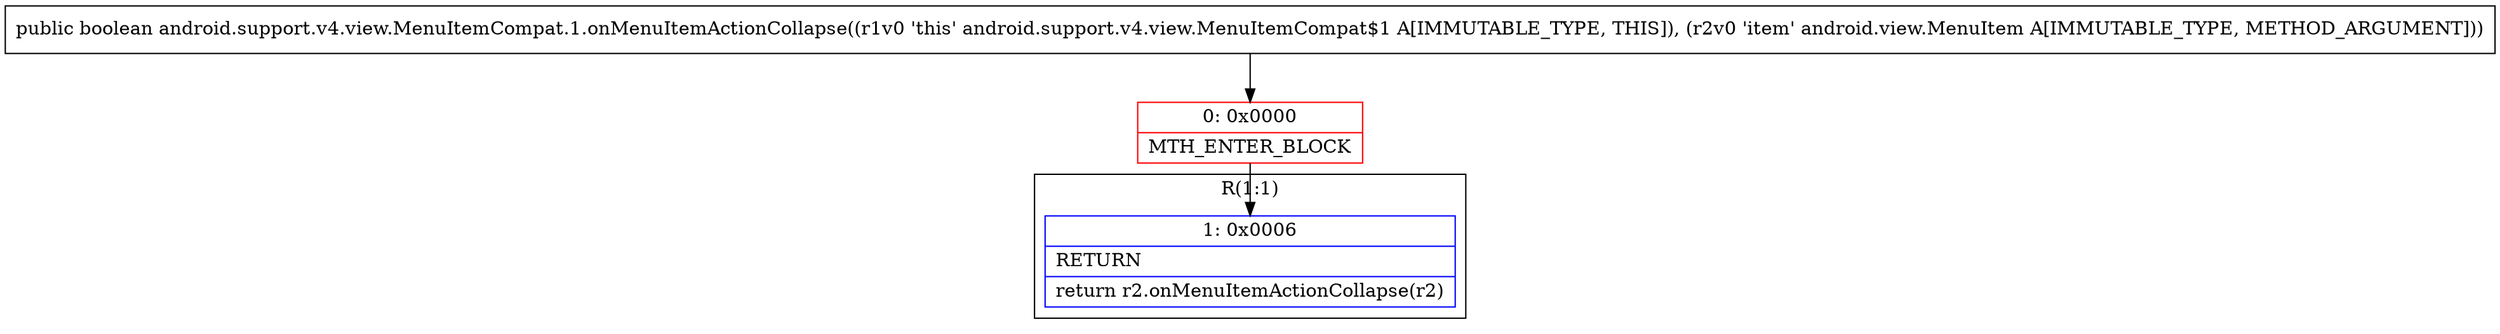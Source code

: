 digraph "CFG forandroid.support.v4.view.MenuItemCompat.1.onMenuItemActionCollapse(Landroid\/view\/MenuItem;)Z" {
subgraph cluster_Region_1778341541 {
label = "R(1:1)";
node [shape=record,color=blue];
Node_1 [shape=record,label="{1\:\ 0x0006|RETURN\l|return r2.onMenuItemActionCollapse(r2)\l}"];
}
Node_0 [shape=record,color=red,label="{0\:\ 0x0000|MTH_ENTER_BLOCK\l}"];
MethodNode[shape=record,label="{public boolean android.support.v4.view.MenuItemCompat.1.onMenuItemActionCollapse((r1v0 'this' android.support.v4.view.MenuItemCompat$1 A[IMMUTABLE_TYPE, THIS]), (r2v0 'item' android.view.MenuItem A[IMMUTABLE_TYPE, METHOD_ARGUMENT])) }"];
MethodNode -> Node_0;
Node_0 -> Node_1;
}

